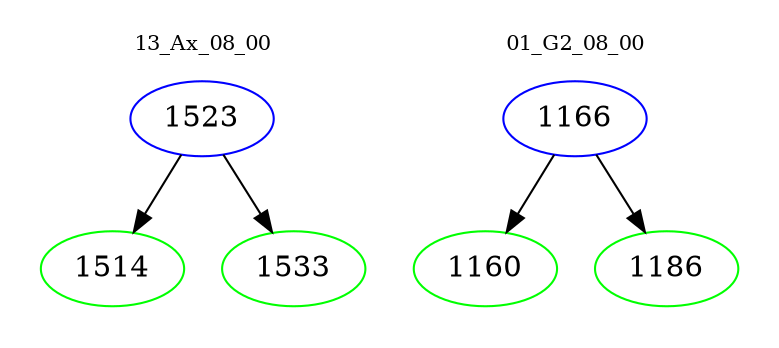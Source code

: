 digraph{
subgraph cluster_0 {
color = white
label = "13_Ax_08_00";
fontsize=10;
T0_1523 [label="1523", color="blue"]
T0_1523 -> T0_1514 [color="black"]
T0_1514 [label="1514", color="green"]
T0_1523 -> T0_1533 [color="black"]
T0_1533 [label="1533", color="green"]
}
subgraph cluster_1 {
color = white
label = "01_G2_08_00";
fontsize=10;
T1_1166 [label="1166", color="blue"]
T1_1166 -> T1_1160 [color="black"]
T1_1160 [label="1160", color="green"]
T1_1166 -> T1_1186 [color="black"]
T1_1186 [label="1186", color="green"]
}
}
